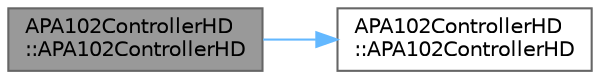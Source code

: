 digraph "APA102ControllerHD::APA102ControllerHD"
{
 // LATEX_PDF_SIZE
  bgcolor="transparent";
  edge [fontname=Helvetica,fontsize=10,labelfontname=Helvetica,labelfontsize=10];
  node [fontname=Helvetica,fontsize=10,shape=box,height=0.2,width=0.4];
  rankdir="LR";
  Node1 [id="Node000001",label="APA102ControllerHD\l::APA102ControllerHD",height=0.2,width=0.4,color="gray40", fillcolor="grey60", style="filled", fontcolor="black",tooltip=" "];
  Node1 -> Node2 [id="edge1_Node000001_Node000002",color="steelblue1",style="solid",tooltip=" "];
  Node2 [id="Node000002",label="APA102ControllerHD\l::APA102ControllerHD",height=0.2,width=0.4,color="grey40", fillcolor="white", style="filled",URL="$d6/dc7/class_a_p_a102_controller_h_d_a484153c93db0c0609a699507457d6ac5.html#a484153c93db0c0609a699507457d6ac5",tooltip=" "];
}
